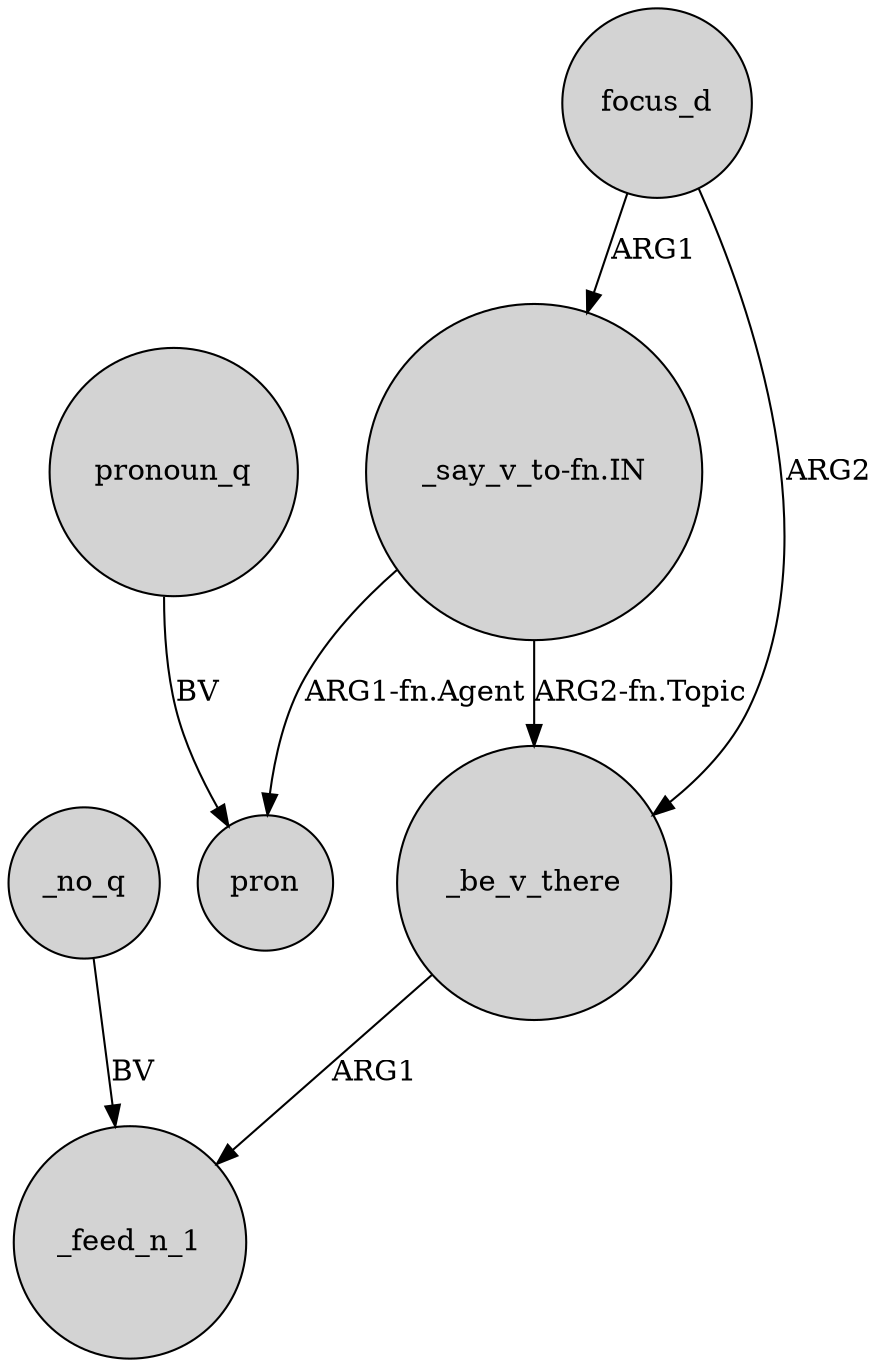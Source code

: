 digraph {
	node [shape=circle style=filled]
	_no_q -> _feed_n_1 [label=BV]
	"_say_v_to-fn.IN" -> _be_v_there [label="ARG2-fn.Topic"]
	_be_v_there -> _feed_n_1 [label=ARG1]
	focus_d -> _be_v_there [label=ARG2]
	focus_d -> "_say_v_to-fn.IN" [label=ARG1]
	"_say_v_to-fn.IN" -> pron [label="ARG1-fn.Agent"]
	pronoun_q -> pron [label=BV]
}
